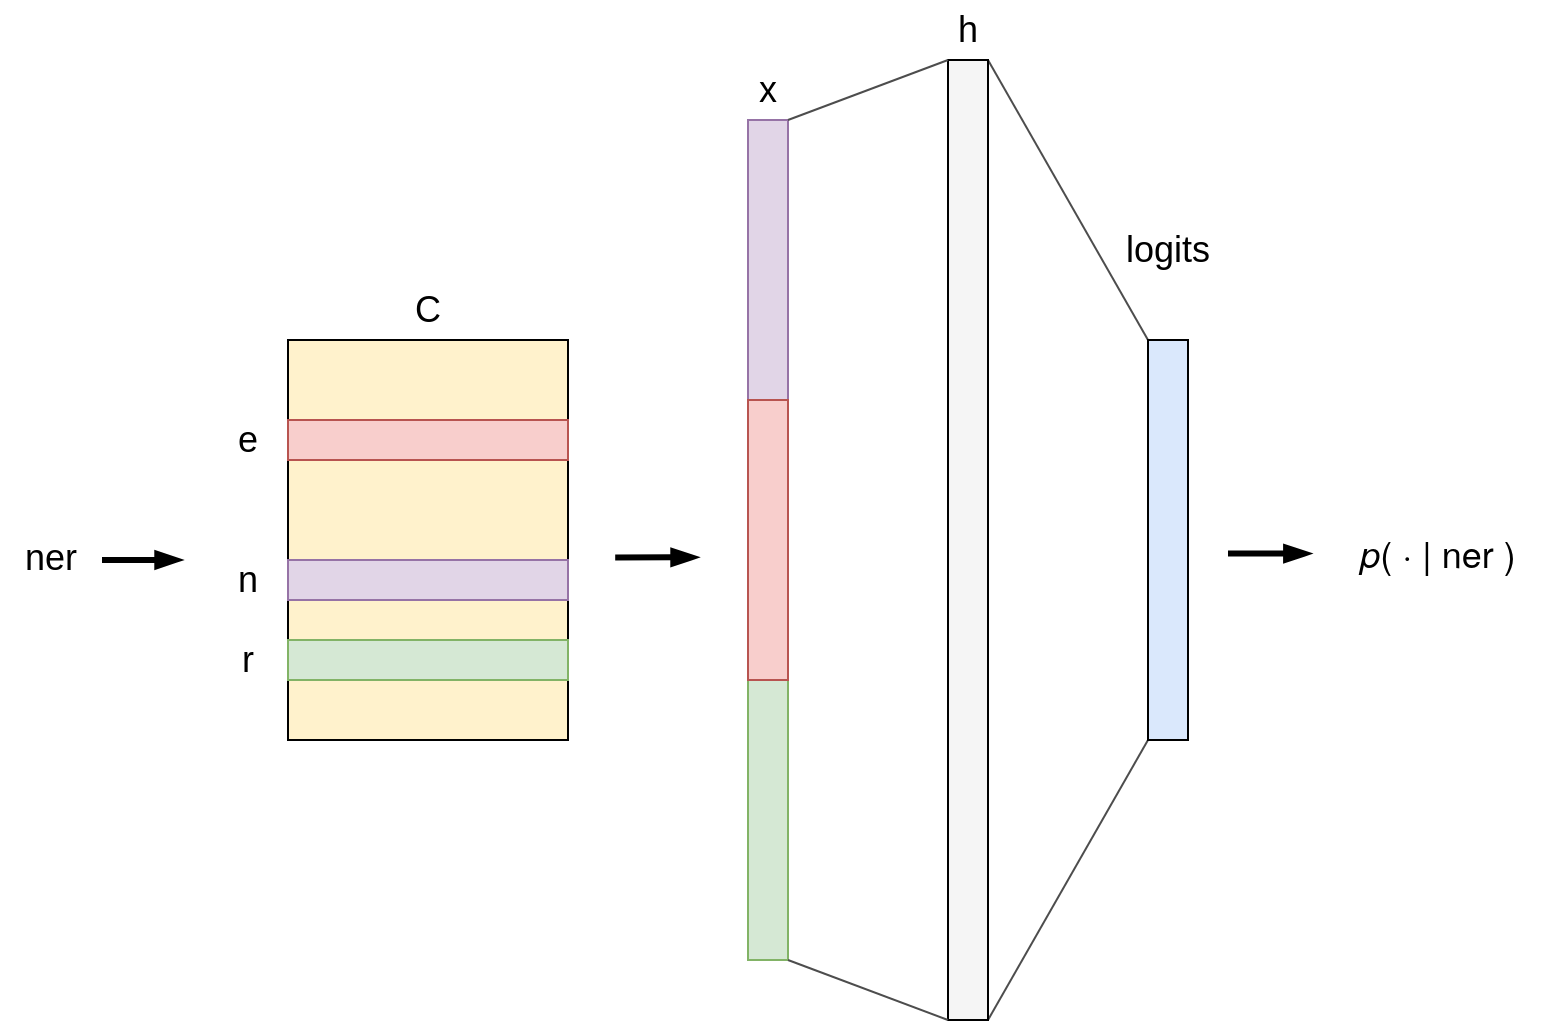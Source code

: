 <mxfile version="20.4.0" type="device"><diagram id="TEiDwd5EgyIBwivcJoIv" name="Page-1"><mxGraphModel dx="712" dy="1629" grid="1" gridSize="10" guides="1" tooltips="1" connect="1" arrows="1" fold="1" page="1" pageScale="1" pageWidth="850" pageHeight="1100" math="1" shadow="0"><root><mxCell id="0"/><mxCell id="1" parent="0"/><mxCell id="G1Df_ltzqvj3R5zMJPJ--2" value="&lt;span style=&quot;font-size: 18px;&quot;&gt;ner&lt;/span&gt;" style="text;html=1;align=center;verticalAlign=middle;resizable=0;points=[];autosize=1;strokeColor=none;fillColor=none;" vertex="1" parent="1"><mxGeometry x="96" y="249" width="50" height="40" as="geometry"/></mxCell><mxCell id="G1Df_ltzqvj3R5zMJPJ--4" value="" style="rounded=0;whiteSpace=wrap;html=1;fontSize=18;fillColor=#fff2cc;strokeColor=#000000;" vertex="1" parent="1"><mxGeometry x="240" y="160" width="140" height="200" as="geometry"/></mxCell><mxCell id="G1Df_ltzqvj3R5zMJPJ--5" value="" style="rounded=0;whiteSpace=wrap;html=1;fontSize=18;fillColor=#f8cecc;strokeColor=#b85450;" vertex="1" parent="1"><mxGeometry x="240" y="200" width="140" height="20" as="geometry"/></mxCell><mxCell id="G1Df_ltzqvj3R5zMJPJ--6" value="" style="rounded=0;whiteSpace=wrap;html=1;fontSize=18;fillColor=#e1d5e7;strokeColor=#9673a6;" vertex="1" parent="1"><mxGeometry x="240" y="270" width="140" height="20" as="geometry"/></mxCell><mxCell id="G1Df_ltzqvj3R5zMJPJ--7" value="" style="rounded=0;whiteSpace=wrap;html=1;fontSize=18;fillColor=#d5e8d4;strokeColor=#82b366;" vertex="1" parent="1"><mxGeometry x="240" y="310" width="140" height="20" as="geometry"/></mxCell><mxCell id="G1Df_ltzqvj3R5zMJPJ--11" value="e" style="text;html=1;strokeColor=none;fillColor=none;align=center;verticalAlign=middle;whiteSpace=wrap;rounded=0;fontSize=18;" vertex="1" parent="1"><mxGeometry x="190" y="195" width="60" height="30" as="geometry"/></mxCell><mxCell id="G1Df_ltzqvj3R5zMJPJ--12" value="r" style="text;html=1;strokeColor=none;fillColor=none;align=center;verticalAlign=middle;whiteSpace=wrap;rounded=0;fontSize=18;" vertex="1" parent="1"><mxGeometry x="190" y="305" width="60" height="30" as="geometry"/></mxCell><mxCell id="G1Df_ltzqvj3R5zMJPJ--13" value="n" style="text;html=1;strokeColor=none;fillColor=none;align=center;verticalAlign=middle;whiteSpace=wrap;rounded=0;fontSize=18;" vertex="1" parent="1"><mxGeometry x="190" y="265" width="60" height="30" as="geometry"/></mxCell><mxCell id="G1Df_ltzqvj3R5zMJPJ--14" value="" style="endArrow=blockThin;html=1;rounded=0;fontSize=18;endFill=1;strokeWidth=3;" edge="1" parent="1"><mxGeometry width="50" height="50" relative="1" as="geometry"><mxPoint x="147" y="270" as="sourcePoint"/><mxPoint x="187" y="270" as="targetPoint"/></mxGeometry></mxCell><mxCell id="G1Df_ltzqvj3R5zMJPJ--15" value="C" style="text;html=1;strokeColor=none;fillColor=none;align=center;verticalAlign=middle;whiteSpace=wrap;rounded=0;fontSize=18;" vertex="1" parent="1"><mxGeometry x="280" y="130" width="60" height="30" as="geometry"/></mxCell><mxCell id="G1Df_ltzqvj3R5zMJPJ--16" value="" style="rounded=0;whiteSpace=wrap;html=1;fontSize=18;fillColor=#e1d5e7;strokeColor=#9673a6;rotation=90;" vertex="1" parent="1"><mxGeometry x="410" y="110" width="140" height="20" as="geometry"/></mxCell><mxCell id="G1Df_ltzqvj3R5zMJPJ--17" value="" style="rounded=0;whiteSpace=wrap;html=1;fontSize=18;fillColor=#d5e8d4;strokeColor=#82b366;rotation=90;" vertex="1" parent="1"><mxGeometry x="410" y="390" width="140" height="20" as="geometry"/></mxCell><mxCell id="G1Df_ltzqvj3R5zMJPJ--18" value="" style="rounded=0;whiteSpace=wrap;html=1;fontSize=18;fillColor=#f8cecc;strokeColor=#b85450;rotation=90;" vertex="1" parent="1"><mxGeometry x="410" y="250" width="140" height="20" as="geometry"/></mxCell><mxCell id="G1Df_ltzqvj3R5zMJPJ--20" value="x" style="text;html=1;strokeColor=none;fillColor=none;align=center;verticalAlign=middle;whiteSpace=wrap;rounded=0;fontSize=18;" vertex="1" parent="1"><mxGeometry x="450" y="20" width="60" height="30" as="geometry"/></mxCell><mxCell id="G1Df_ltzqvj3R5zMJPJ--33" style="rounded=0;orthogonalLoop=1;jettySize=auto;html=1;exitX=1;exitY=1;exitDx=0;exitDy=0;entryX=0;entryY=1;entryDx=0;entryDy=0;strokeColor=#4D4D4D;strokeWidth=1;fontSize=18;endArrow=none;endFill=0;" edge="1" parent="1" source="G1Df_ltzqvj3R5zMJPJ--22" target="G1Df_ltzqvj3R5zMJPJ--23"><mxGeometry relative="1" as="geometry"/></mxCell><mxCell id="G1Df_ltzqvj3R5zMJPJ--34" style="edgeStyle=none;rounded=0;orthogonalLoop=1;jettySize=auto;html=1;exitX=1;exitY=0;exitDx=0;exitDy=0;entryX=0;entryY=0;entryDx=0;entryDy=0;strokeColor=#4D4D4D;strokeWidth=1;fontSize=18;endArrow=none;endFill=0;" edge="1" parent="1" source="G1Df_ltzqvj3R5zMJPJ--22" target="G1Df_ltzqvj3R5zMJPJ--23"><mxGeometry relative="1" as="geometry"/></mxCell><mxCell id="G1Df_ltzqvj3R5zMJPJ--22" value="" style="rounded=0;whiteSpace=wrap;html=1;strokeColor=#000000;fontSize=18;fillColor=#f5f5f5;fontColor=#333333;" vertex="1" parent="1"><mxGeometry x="570" y="20" width="20" height="480" as="geometry"/></mxCell><mxCell id="G1Df_ltzqvj3R5zMJPJ--23" value="" style="rounded=0;whiteSpace=wrap;html=1;strokeColor=#000000;fontSize=18;fillColor=#dae8fc;" vertex="1" parent="1"><mxGeometry x="670" y="160" width="20" height="200" as="geometry"/></mxCell><mxCell id="G1Df_ltzqvj3R5zMJPJ--24" value="h" style="text;html=1;strokeColor=none;fillColor=none;align=center;verticalAlign=middle;whiteSpace=wrap;rounded=0;fontSize=18;" vertex="1" parent="1"><mxGeometry x="550" y="-10" width="60" height="30" as="geometry"/></mxCell><mxCell id="G1Df_ltzqvj3R5zMJPJ--26" value="logits" style="text;html=1;strokeColor=none;fillColor=none;align=center;verticalAlign=middle;whiteSpace=wrap;rounded=0;fontSize=18;" vertex="1" parent="1"><mxGeometry x="650" y="100" width="60" height="30" as="geometry"/></mxCell><mxCell id="G1Df_ltzqvj3R5zMJPJ--28" value="" style="endArrow=blockThin;html=1;rounded=0;fontSize=18;exitX=1.06;exitY=0.563;exitDx=0;exitDy=0;exitPerimeter=0;endFill=1;strokeWidth=3;" edge="1" parent="1"><mxGeometry width="50" height="50" relative="1" as="geometry"><mxPoint x="710.0" y="266.81" as="sourcePoint"/><mxPoint x="751.4" y="266.79" as="targetPoint"/></mxGeometry></mxCell><mxCell id="G1Df_ltzqvj3R5zMJPJ--30" value="" style="endArrow=blockThin;html=1;rounded=0;fontSize=18;exitX=1.06;exitY=0.563;exitDx=0;exitDy=0;exitPerimeter=0;endFill=1;strokeWidth=3;" edge="1" parent="1"><mxGeometry width="50" height="50" relative="1" as="geometry"><mxPoint x="403.6" y="268.69" as="sourcePoint"/><mxPoint x="445" y="268.67" as="targetPoint"/></mxGeometry></mxCell><mxCell id="G1Df_ltzqvj3R5zMJPJ--31" value="" style="endArrow=none;html=1;rounded=0;strokeWidth=1;fontSize=18;exitX=0;exitY=0;exitDx=0;exitDy=0;strokeColor=#4D4D4D;entryX=0;entryY=0;entryDx=0;entryDy=0;" edge="1" parent="1" source="G1Df_ltzqvj3R5zMJPJ--16" target="G1Df_ltzqvj3R5zMJPJ--22"><mxGeometry width="50" height="50" relative="1" as="geometry"><mxPoint x="500" y="120" as="sourcePoint"/><mxPoint x="560" y="50" as="targetPoint"/></mxGeometry></mxCell><mxCell id="G1Df_ltzqvj3R5zMJPJ--32" value="" style="endArrow=none;html=1;rounded=0;strokeWidth=1;fontSize=18;exitX=1;exitY=0;exitDx=0;exitDy=0;strokeColor=#4D4D4D;entryX=0;entryY=1;entryDx=0;entryDy=0;" edge="1" parent="1" source="G1Df_ltzqvj3R5zMJPJ--17" target="G1Df_ltzqvj3R5zMJPJ--22"><mxGeometry width="50" height="50" relative="1" as="geometry"><mxPoint x="505" y="375" as="sourcePoint"/><mxPoint x="570" y="480" as="targetPoint"/></mxGeometry></mxCell><mxCell id="G1Df_ltzqvj3R5zMJPJ--40" value="&lt;p style=&quot;margin: 0px; font-variant-numeric: normal; font-variant-east-asian: normal; font-stretch: normal; line-height: normal; font-family: &amp;quot;Helvetica Neue&amp;quot;; text-align: start;&quot; class=&quot;p1&quot;&gt;&lt;i&gt;p&lt;/i&gt;( · | ner )&lt;/p&gt;" style="text;html=1;strokeColor=none;fillColor=none;align=center;verticalAlign=middle;whiteSpace=wrap;rounded=0;labelBackgroundColor=#FFFFFF;fontSize=18;fontColor=#000000;" vertex="1" parent="1"><mxGeometry x="760" y="250" width="110" height="30" as="geometry"/></mxCell></root></mxGraphModel></diagram></mxfile>